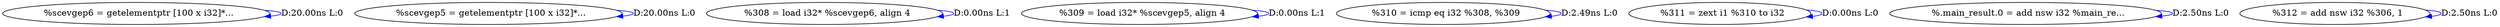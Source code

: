 digraph {
Node0x319bcf0[label="  %scevgep6 = getelementptr [100 x i32]*..."];
Node0x319bcf0 -> Node0x319bcf0[label="D:20.00ns L:0",color=blue];
Node0x319be10[label="  %scevgep5 = getelementptr [100 x i32]*..."];
Node0x319be10 -> Node0x319be10[label="D:20.00ns L:0",color=blue];
Node0x319bef0[label="  %308 = load i32* %scevgep6, align 4"];
Node0x319bef0 -> Node0x319bef0[label="D:0.00ns L:1",color=blue];
Node0x319bfd0[label="  %309 = load i32* %scevgep5, align 4"];
Node0x319bfd0 -> Node0x319bfd0[label="D:0.00ns L:1",color=blue];
Node0x319c110[label="  %310 = icmp eq i32 %308, %309"];
Node0x319c110 -> Node0x319c110[label="D:2.49ns L:0",color=blue];
Node0x319c230[label="  %311 = zext i1 %310 to i32"];
Node0x319c230 -> Node0x319c230[label="D:0.00ns L:0",color=blue];
Node0x319c310[label="  %.main_result.0 = add nsw i32 %main_re..."];
Node0x319c310 -> Node0x319c310[label="D:2.50ns L:0",color=blue];
Node0x319c3f0[label="  %312 = add nsw i32 %306, 1"];
Node0x319c3f0 -> Node0x319c3f0[label="D:2.50ns L:0",color=blue];
}
